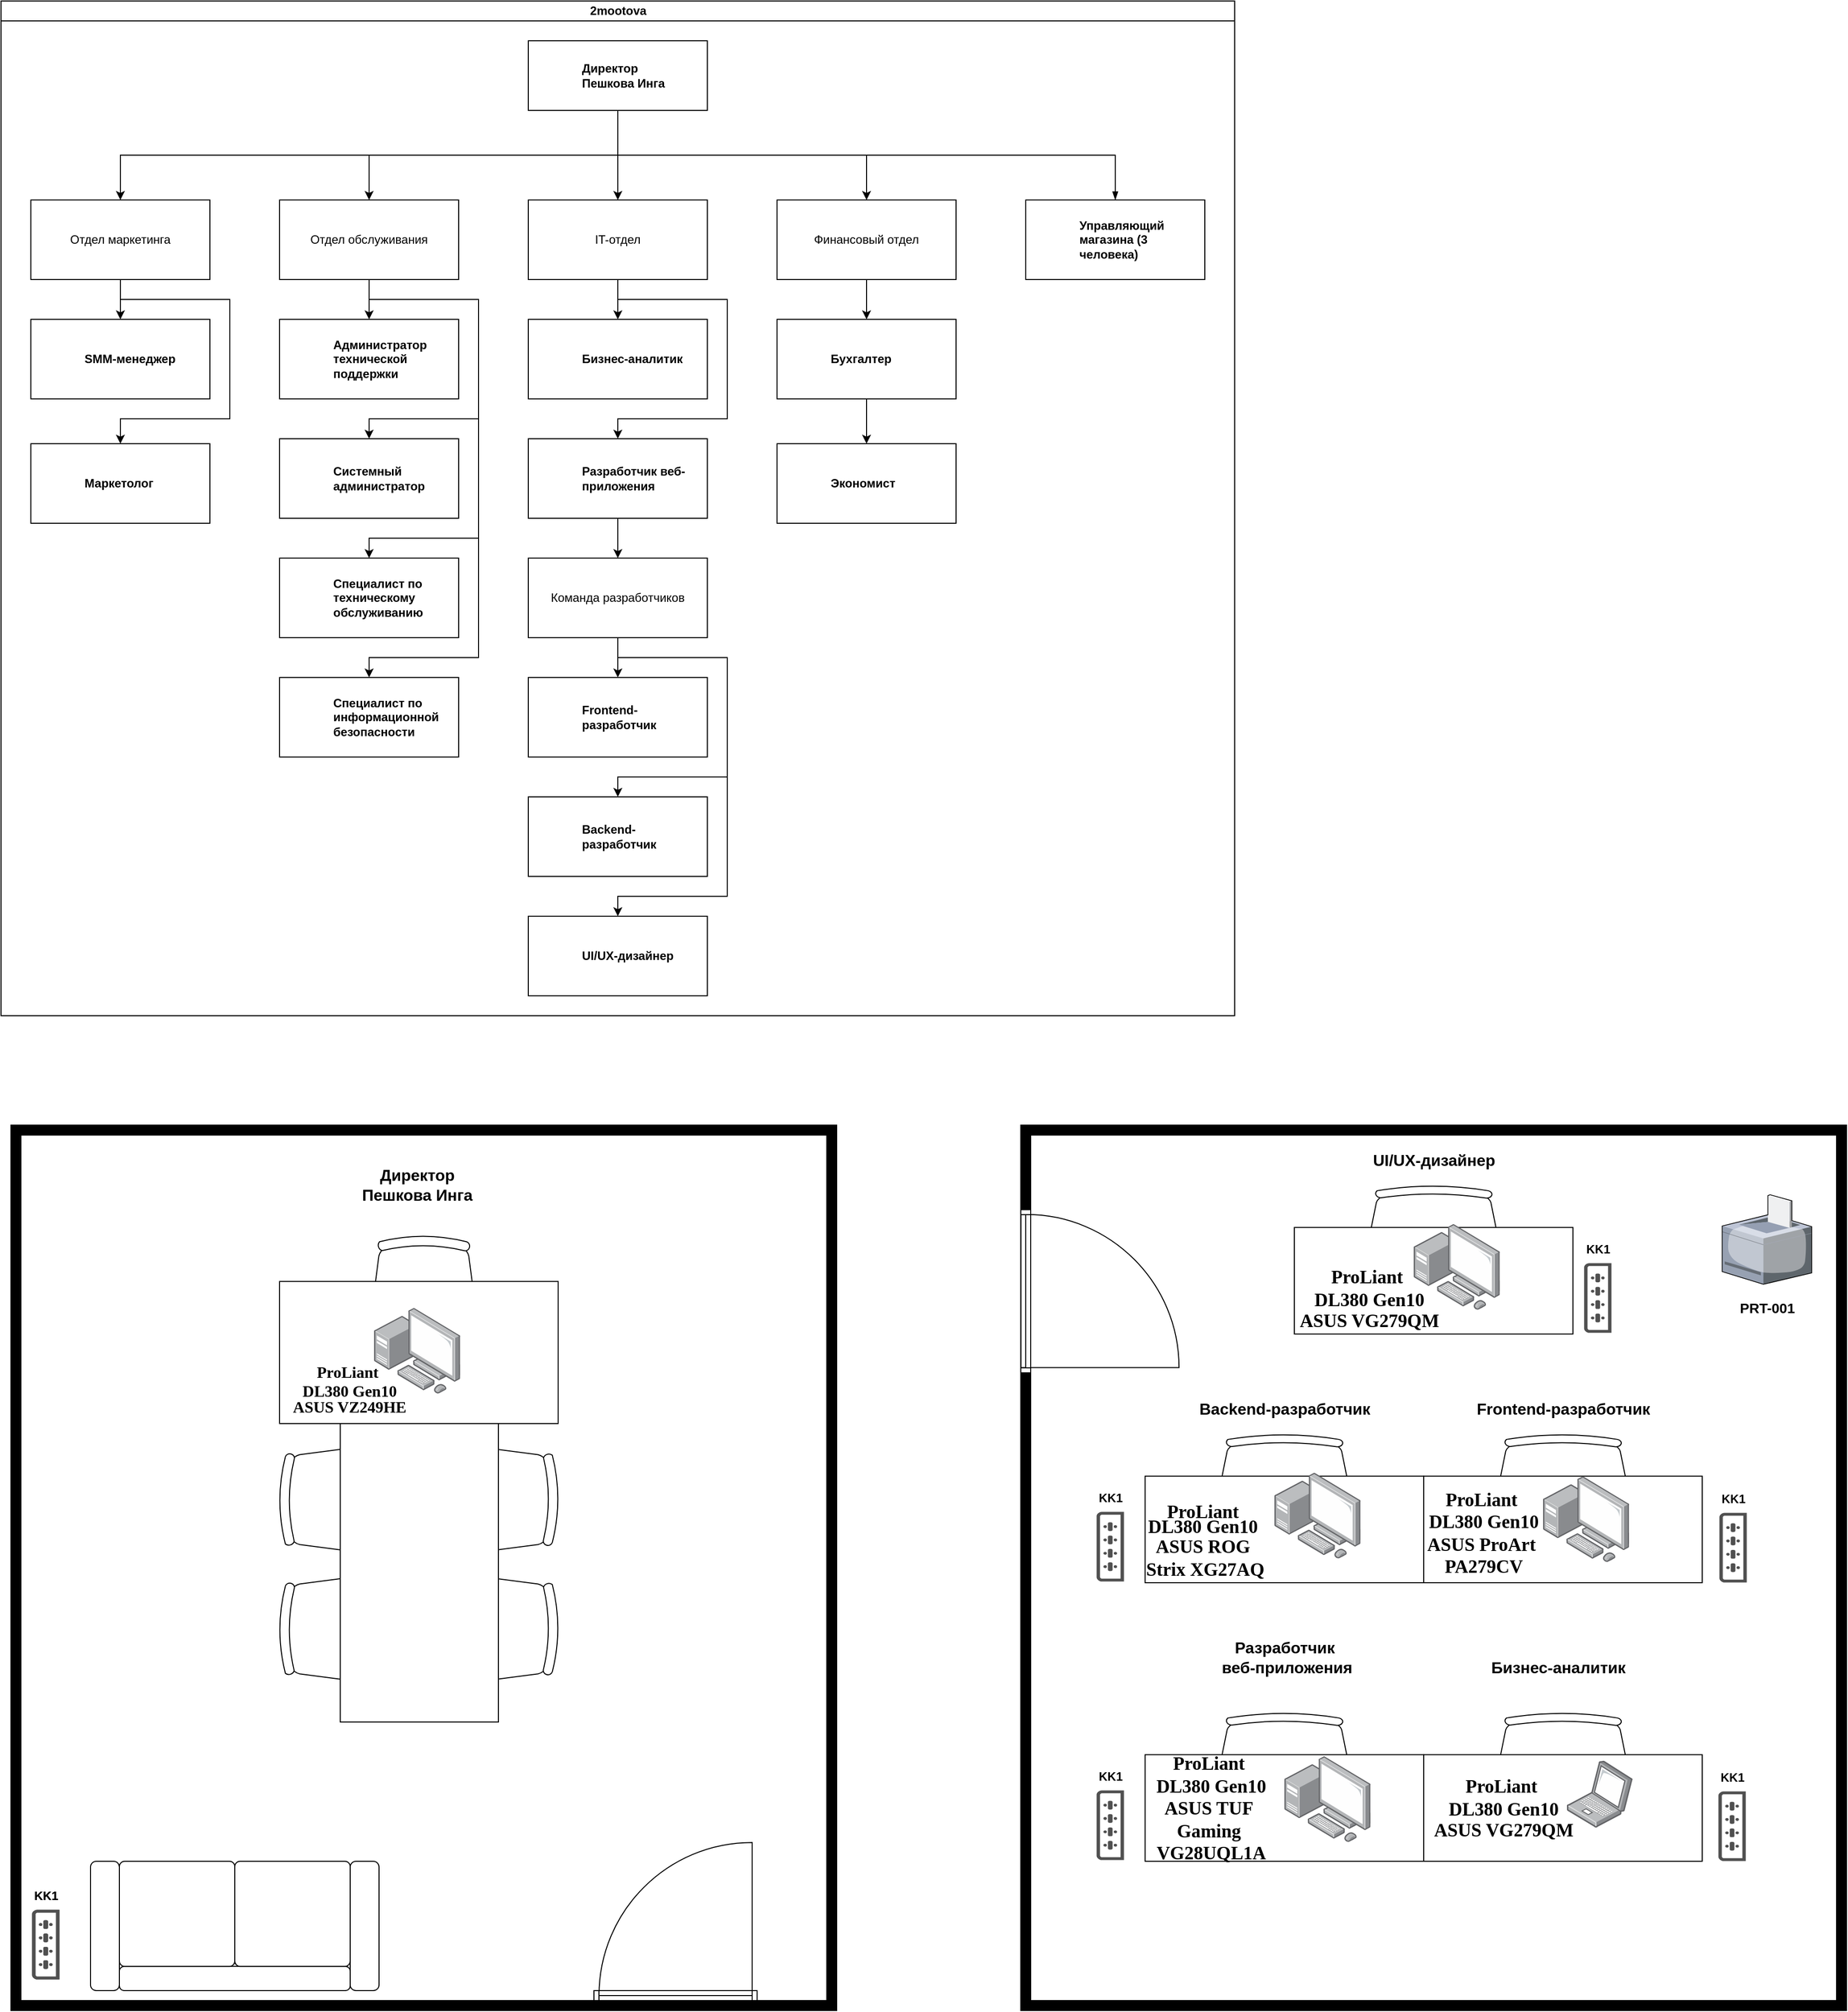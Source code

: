 <mxfile version="24.9.2">
  <diagram id="prtHgNgQTEPvFCAcTncT" name="Page-1">
    <mxGraphModel dx="1848" dy="1055" grid="1" gridSize="10" guides="1" tooltips="1" connect="1" arrows="1" fold="1" page="1" pageScale="1" pageWidth="827" pageHeight="1169" math="0" shadow="0">
      <root>
        <mxCell id="0" />
        <mxCell id="1" parent="0" />
        <mxCell id="Ytf_PtSluOZzpKwa03TW-26" value="" style="verticalLabelPosition=bottom;html=1;verticalAlign=top;align=center;shape=mxgraph.floorplan.office_chair;shadow=0;rotation=-90;" vertex="1" parent="1">
          <mxGeometry x="280" y="1710" width="110" height="112.86" as="geometry" />
        </mxCell>
        <mxCell id="Ytf_PtSluOZzpKwa03TW-25" value="" style="verticalLabelPosition=bottom;html=1;verticalAlign=top;align=center;shape=mxgraph.floorplan.office_chair;shadow=0;rotation=-90;" vertex="1" parent="1">
          <mxGeometry x="280" y="1580" width="110" height="112.86" as="geometry" />
        </mxCell>
        <mxCell id="Ytf_PtSluOZzpKwa03TW-24" value="" style="verticalLabelPosition=bottom;html=1;verticalAlign=top;align=center;shape=mxgraph.floorplan.office_chair;shadow=0;rotation=90;" vertex="1" parent="1">
          <mxGeometry x="450" y="1710" width="110" height="112.86" as="geometry" />
        </mxCell>
        <mxCell id="Ytf_PtSluOZzpKwa03TW-20" value="" style="verticalLabelPosition=bottom;html=1;verticalAlign=top;align=center;shape=mxgraph.floorplan.office_chair;shadow=0;rotation=90;" vertex="1" parent="1">
          <mxGeometry x="450" y="1580" width="110" height="112.86" as="geometry" />
        </mxCell>
        <mxCell id="dNxyNK7c78bLwvsdeMH5-11" value="2mootova" style="swimlane;html=1;startSize=20;horizontal=1;containerType=tree;glass=0;" parent="1" vertex="1">
          <mxGeometry y="130" width="1240" height="1020" as="geometry" />
        </mxCell>
        <mxCell id="g59UjJaVbPOGUFSYGAVY-9" style="edgeStyle=orthogonalEdgeStyle;rounded=0;orthogonalLoop=1;jettySize=auto;html=1;exitX=0.5;exitY=1;exitDx=0;exitDy=0;entryX=0.5;entryY=0;entryDx=0;entryDy=0;" parent="dNxyNK7c78bLwvsdeMH5-11" source="dNxyNK7c78bLwvsdeMH5-12" target="g59UjJaVbPOGUFSYGAVY-8" edge="1">
          <mxGeometry relative="1" as="geometry" />
        </mxCell>
        <mxCell id="g59UjJaVbPOGUFSYGAVY-13" style="edgeStyle=orthogonalEdgeStyle;rounded=0;orthogonalLoop=1;jettySize=auto;html=1;exitX=0.5;exitY=1;exitDx=0;exitDy=0;entryX=0.5;entryY=0;entryDx=0;entryDy=0;" parent="dNxyNK7c78bLwvsdeMH5-11" source="dNxyNK7c78bLwvsdeMH5-12" target="g59UjJaVbPOGUFSYGAVY-12" edge="1">
          <mxGeometry relative="1" as="geometry" />
        </mxCell>
        <mxCell id="g59UjJaVbPOGUFSYGAVY-22" style="edgeStyle=orthogonalEdgeStyle;rounded=0;orthogonalLoop=1;jettySize=auto;html=1;exitX=0.5;exitY=1;exitDx=0;exitDy=0;entryX=0.5;entryY=0;entryDx=0;entryDy=0;" parent="dNxyNK7c78bLwvsdeMH5-11" source="dNxyNK7c78bLwvsdeMH5-12" target="g59UjJaVbPOGUFSYGAVY-21" edge="1">
          <mxGeometry relative="1" as="geometry" />
        </mxCell>
        <mxCell id="g59UjJaVbPOGUFSYGAVY-35" style="edgeStyle=orthogonalEdgeStyle;rounded=0;orthogonalLoop=1;jettySize=auto;html=1;exitX=0.5;exitY=1;exitDx=0;exitDy=0;" parent="dNxyNK7c78bLwvsdeMH5-11" source="dNxyNK7c78bLwvsdeMH5-12" target="g59UjJaVbPOGUFSYGAVY-34" edge="1">
          <mxGeometry relative="1" as="geometry" />
        </mxCell>
        <UserObject label="Директор&lt;div&gt;Пешкова Инга&lt;/div&gt;" name="Tessa Miller" position="CFO" location="Office 1" email="me@example.com" placeholders="1" link="https://www.draw.io" id="dNxyNK7c78bLwvsdeMH5-12">
          <mxCell style="label;image=https://cdn3.iconfinder.com/data/icons/user-avatars-1/512/users-3-128.png;whiteSpace=wrap;html=1;rounded=0;glass=0;treeMoving=1;treeFolding=1;" parent="dNxyNK7c78bLwvsdeMH5-11" vertex="1">
            <mxGeometry x="530" y="40" width="180" height="70" as="geometry" />
          </mxCell>
        </UserObject>
        <mxCell id="dNxyNK7c78bLwvsdeMH5-15" value="" style="endArrow=blockThin;endFill=1;fontSize=11;edgeStyle=elbowEdgeStyle;elbow=vertical;rounded=0;" parent="dNxyNK7c78bLwvsdeMH5-11" source="dNxyNK7c78bLwvsdeMH5-12" target="dNxyNK7c78bLwvsdeMH5-16" edge="1">
          <mxGeometry relative="1" as="geometry" />
        </mxCell>
        <UserObject label="Управляющий магазина (3 человека)" name="Evan Valet" position="HR Director" location="Office 4" email="me@example.com" placeholders="1" link="https://www.draw.io" id="dNxyNK7c78bLwvsdeMH5-16">
          <mxCell style="label;image=https://cdn3.iconfinder.com/data/icons/user-avatars-1/512/users-9-2-128.png;whiteSpace=wrap;html=1;rounded=0;glass=0;treeFolding=1;treeMoving=1;" parent="dNxyNK7c78bLwvsdeMH5-11" vertex="1">
            <mxGeometry x="1030" y="200" width="180" height="80" as="geometry" />
          </mxCell>
        </UserObject>
        <UserObject label="Системный администратор" name="Evan Valet" position="HR Director" location="Office 4" email="me@example.com" placeholders="1" link="https://www.draw.io" id="g59UjJaVbPOGUFSYGAVY-5">
          <mxCell style="label;image=https://cdn3.iconfinder.com/data/icons/user-avatars-1/512/users-9-2-128.png;whiteSpace=wrap;html=1;rounded=0;glass=0;treeFolding=1;treeMoving=1;" parent="dNxyNK7c78bLwvsdeMH5-11" vertex="1">
            <mxGeometry x="280" y="440" width="180" height="80" as="geometry" />
          </mxCell>
        </UserObject>
        <UserObject label="SMM-менеджер" name="Evan Valet" position="HR Director" location="Office 4" email="me@example.com" placeholders="1" link="https://www.draw.io" id="g59UjJaVbPOGUFSYGAVY-4">
          <mxCell style="label;image=https://cdn3.iconfinder.com/data/icons/user-avatars-1/512/users-9-2-128.png;whiteSpace=wrap;html=1;rounded=0;glass=0;treeFolding=1;treeMoving=1;" parent="dNxyNK7c78bLwvsdeMH5-11" vertex="1">
            <mxGeometry x="30" y="320" width="180" height="80" as="geometry" />
          </mxCell>
        </UserObject>
        <UserObject label="Маркетолог" name="Edward Morrison" position="Brand Manager" location="Office 2" email="me@example.com" placeholders="1" link="https://www.draw.io" id="g59UjJaVbPOGUFSYGAVY-7">
          <mxCell style="label;image=https://cdn3.iconfinder.com/data/icons/user-avatars-1/512/users-10-3-128.png;whiteSpace=wrap;html=1;rounded=0;glass=0;treeFolding=1;treeMoving=1;" parent="dNxyNK7c78bLwvsdeMH5-11" vertex="1">
            <mxGeometry x="30" y="445" width="180" height="80" as="geometry" />
          </mxCell>
        </UserObject>
        <mxCell id="g59UjJaVbPOGUFSYGAVY-10" style="edgeStyle=orthogonalEdgeStyle;rounded=0;orthogonalLoop=1;jettySize=auto;html=1;exitX=0.5;exitY=1;exitDx=0;exitDy=0;entryX=0.5;entryY=0;entryDx=0;entryDy=0;" parent="dNxyNK7c78bLwvsdeMH5-11" source="g59UjJaVbPOGUFSYGAVY-8" target="g59UjJaVbPOGUFSYGAVY-4" edge="1">
          <mxGeometry relative="1" as="geometry" />
        </mxCell>
        <mxCell id="g59UjJaVbPOGUFSYGAVY-11" style="edgeStyle=orthogonalEdgeStyle;rounded=0;orthogonalLoop=1;jettySize=auto;html=1;exitX=0.5;exitY=1;exitDx=0;exitDy=0;entryX=0.5;entryY=0;entryDx=0;entryDy=0;" parent="dNxyNK7c78bLwvsdeMH5-11" source="g59UjJaVbPOGUFSYGAVY-8" target="g59UjJaVbPOGUFSYGAVY-7" edge="1">
          <mxGeometry relative="1" as="geometry">
            <Array as="points">
              <mxPoint x="120" y="300" />
              <mxPoint x="230" y="300" />
              <mxPoint x="230" y="420" />
              <mxPoint x="120" y="420" />
            </Array>
          </mxGeometry>
        </mxCell>
        <mxCell id="g59UjJaVbPOGUFSYGAVY-8" value="Отдел маркетинга" style="rounded=0;whiteSpace=wrap;html=1;" parent="dNxyNK7c78bLwvsdeMH5-11" vertex="1">
          <mxGeometry x="30" y="200" width="180" height="80" as="geometry" />
        </mxCell>
        <mxCell id="g59UjJaVbPOGUFSYGAVY-15" style="edgeStyle=orthogonalEdgeStyle;rounded=0;orthogonalLoop=1;jettySize=auto;html=1;exitX=0.5;exitY=1;exitDx=0;exitDy=0;entryX=0.5;entryY=0;entryDx=0;entryDy=0;" parent="dNxyNK7c78bLwvsdeMH5-11" source="g59UjJaVbPOGUFSYGAVY-12" target="g59UjJaVbPOGUFSYGAVY-14" edge="1">
          <mxGeometry relative="1" as="geometry" />
        </mxCell>
        <mxCell id="g59UjJaVbPOGUFSYGAVY-16" style="edgeStyle=orthogonalEdgeStyle;rounded=0;orthogonalLoop=1;jettySize=auto;html=1;exitX=0.5;exitY=1;exitDx=0;exitDy=0;entryX=0.5;entryY=0;entryDx=0;entryDy=0;" parent="dNxyNK7c78bLwvsdeMH5-11" source="g59UjJaVbPOGUFSYGAVY-12" target="g59UjJaVbPOGUFSYGAVY-5" edge="1">
          <mxGeometry relative="1" as="geometry">
            <Array as="points">
              <mxPoint x="370" y="300" />
              <mxPoint x="480" y="300" />
              <mxPoint x="480" y="420" />
              <mxPoint x="370" y="420" />
            </Array>
          </mxGeometry>
        </mxCell>
        <mxCell id="g59UjJaVbPOGUFSYGAVY-18" style="edgeStyle=orthogonalEdgeStyle;rounded=0;orthogonalLoop=1;jettySize=auto;html=1;exitX=0.5;exitY=1;exitDx=0;exitDy=0;entryX=0.5;entryY=0;entryDx=0;entryDy=0;" parent="dNxyNK7c78bLwvsdeMH5-11" source="g59UjJaVbPOGUFSYGAVY-12" target="g59UjJaVbPOGUFSYGAVY-17" edge="1">
          <mxGeometry relative="1" as="geometry">
            <Array as="points">
              <mxPoint x="370" y="300" />
              <mxPoint x="480" y="300" />
              <mxPoint x="480" y="540" />
              <mxPoint x="370" y="540" />
            </Array>
          </mxGeometry>
        </mxCell>
        <mxCell id="g59UjJaVbPOGUFSYGAVY-20" style="edgeStyle=orthogonalEdgeStyle;rounded=0;orthogonalLoop=1;jettySize=auto;html=1;exitX=0.5;exitY=1;exitDx=0;exitDy=0;" parent="dNxyNK7c78bLwvsdeMH5-11" source="g59UjJaVbPOGUFSYGAVY-12" target="g59UjJaVbPOGUFSYGAVY-19" edge="1">
          <mxGeometry relative="1" as="geometry">
            <Array as="points">
              <mxPoint x="370" y="300" />
              <mxPoint x="480" y="300" />
              <mxPoint x="480" y="660" />
              <mxPoint x="370" y="660" />
            </Array>
          </mxGeometry>
        </mxCell>
        <mxCell id="g59UjJaVbPOGUFSYGAVY-12" value="Отдел обслуживания" style="rounded=0;whiteSpace=wrap;html=1;" parent="dNxyNK7c78bLwvsdeMH5-11" vertex="1">
          <mxGeometry x="280" y="200" width="180" height="80" as="geometry" />
        </mxCell>
        <UserObject label="Администратор технической поддержки" name="Alison Donovan" position="System Admin" location="Office 3" email="me@example.com" placeholders="1" link="https://www.draw.io" id="g59UjJaVbPOGUFSYGAVY-14">
          <mxCell style="label;image=https://cdn3.iconfinder.com/data/icons/user-avatars-1/512/users-2-128.png;whiteSpace=wrap;html=1;rounded=0;glass=0;" parent="dNxyNK7c78bLwvsdeMH5-11" vertex="1">
            <mxGeometry x="280" y="320" width="180" height="80" as="geometry" />
          </mxCell>
        </UserObject>
        <UserObject label="Специалист по техническому обслуживанию" name="Alison Donovan" position="System Admin" location="Office 3" email="me@example.com" placeholders="1" link="https://www.draw.io" id="g59UjJaVbPOGUFSYGAVY-17">
          <mxCell style="label;image=https://cdn3.iconfinder.com/data/icons/user-avatars-1/512/users-2-128.png;whiteSpace=wrap;html=1;rounded=0;glass=0;" parent="dNxyNK7c78bLwvsdeMH5-11" vertex="1">
            <mxGeometry x="280" y="560" width="180" height="80" as="geometry" />
          </mxCell>
        </UserObject>
        <UserObject label="Специалист по информационной безопасности" name="Alison Donovan" position="System Admin" location="Office 3" email="me@example.com" placeholders="1" link="https://www.draw.io" id="g59UjJaVbPOGUFSYGAVY-19">
          <mxCell style="label;image=https://cdn3.iconfinder.com/data/icons/user-avatars-1/512/users-2-128.png;whiteSpace=wrap;html=1;rounded=0;glass=0;" parent="dNxyNK7c78bLwvsdeMH5-11" vertex="1">
            <mxGeometry x="280" y="680" width="180" height="80" as="geometry" />
          </mxCell>
        </UserObject>
        <mxCell id="g59UjJaVbPOGUFSYGAVY-25" style="edgeStyle=orthogonalEdgeStyle;rounded=0;orthogonalLoop=1;jettySize=auto;html=1;exitX=0.5;exitY=1;exitDx=0;exitDy=0;" parent="dNxyNK7c78bLwvsdeMH5-11" source="g59UjJaVbPOGUFSYGAVY-21" target="g59UjJaVbPOGUFSYGAVY-23" edge="1">
          <mxGeometry relative="1" as="geometry" />
        </mxCell>
        <mxCell id="g59UjJaVbPOGUFSYGAVY-26" style="edgeStyle=orthogonalEdgeStyle;rounded=0;orthogonalLoop=1;jettySize=auto;html=1;exitX=0.5;exitY=1;exitDx=0;exitDy=0;" parent="dNxyNK7c78bLwvsdeMH5-11" source="g59UjJaVbPOGUFSYGAVY-21" target="g59UjJaVbPOGUFSYGAVY-24" edge="1">
          <mxGeometry relative="1" as="geometry">
            <Array as="points">
              <mxPoint x="620" y="300" />
              <mxPoint x="730" y="300" />
              <mxPoint x="730" y="420" />
              <mxPoint x="620" y="420" />
            </Array>
          </mxGeometry>
        </mxCell>
        <mxCell id="g59UjJaVbPOGUFSYGAVY-21" value="IT-отдел" style="rounded=0;whiteSpace=wrap;html=1;" parent="dNxyNK7c78bLwvsdeMH5-11" vertex="1">
          <mxGeometry x="530" y="200" width="180" height="80" as="geometry" />
        </mxCell>
        <UserObject label="Бизнес-аналитик" name="Alison Donovan" position="System Admin" location="Office 3" email="me@example.com" placeholders="1" link="https://www.draw.io" id="g59UjJaVbPOGUFSYGAVY-23">
          <mxCell style="label;image=https://cdn3.iconfinder.com/data/icons/user-avatars-1/512/users-2-128.png;whiteSpace=wrap;html=1;rounded=0;glass=0;" parent="dNxyNK7c78bLwvsdeMH5-11" vertex="1">
            <mxGeometry x="530" y="320" width="180" height="80" as="geometry" />
          </mxCell>
        </UserObject>
        <mxCell id="g59UjJaVbPOGUFSYGAVY-28" style="edgeStyle=orthogonalEdgeStyle;rounded=0;orthogonalLoop=1;jettySize=auto;html=1;exitX=0.5;exitY=1;exitDx=0;exitDy=0;entryX=0.5;entryY=0;entryDx=0;entryDy=0;" parent="dNxyNK7c78bLwvsdeMH5-11" source="g59UjJaVbPOGUFSYGAVY-24" target="g59UjJaVbPOGUFSYGAVY-27" edge="1">
          <mxGeometry relative="1" as="geometry" />
        </mxCell>
        <UserObject label="Разработчик веб-приложения" name="Evan Valet" position="HR Director" location="Office 4" email="me@example.com" placeholders="1" link="https://www.draw.io" id="g59UjJaVbPOGUFSYGAVY-24">
          <mxCell style="label;image=https://cdn3.iconfinder.com/data/icons/user-avatars-1/512/users-9-2-128.png;whiteSpace=wrap;html=1;rounded=0;glass=0;treeFolding=1;treeMoving=1;" parent="dNxyNK7c78bLwvsdeMH5-11" vertex="1">
            <mxGeometry x="530" y="440" width="180" height="80" as="geometry" />
          </mxCell>
        </UserObject>
        <mxCell id="g59UjJaVbPOGUFSYGAVY-31" style="edgeStyle=orthogonalEdgeStyle;rounded=0;orthogonalLoop=1;jettySize=auto;html=1;exitX=0.5;exitY=1;exitDx=0;exitDy=0;" parent="dNxyNK7c78bLwvsdeMH5-11" source="g59UjJaVbPOGUFSYGAVY-27" target="g59UjJaVbPOGUFSYGAVY-30" edge="1">
          <mxGeometry relative="1" as="geometry" />
        </mxCell>
        <mxCell id="g59UjJaVbPOGUFSYGAVY-27" value="Команда разработчиков" style="rounded=0;whiteSpace=wrap;html=1;" parent="dNxyNK7c78bLwvsdeMH5-11" vertex="1">
          <mxGeometry x="530" y="560" width="180" height="80" as="geometry" />
        </mxCell>
        <UserObject label="Frontend-разработчик" name="Evan Valet" position="HR Director" location="Office 4" email="me@example.com" placeholders="1" link="https://www.draw.io" id="g59UjJaVbPOGUFSYGAVY-30">
          <mxCell style="label;image=https://cdn3.iconfinder.com/data/icons/user-avatars-1/512/users-9-2-128.png;whiteSpace=wrap;html=1;rounded=0;glass=0;treeFolding=1;treeMoving=1;" parent="dNxyNK7c78bLwvsdeMH5-11" vertex="1">
            <mxGeometry x="530" y="680" width="180" height="80" as="geometry" />
          </mxCell>
        </UserObject>
        <mxCell id="g59UjJaVbPOGUFSYGAVY-38" style="edgeStyle=orthogonalEdgeStyle;rounded=0;orthogonalLoop=1;jettySize=auto;html=1;exitX=0.5;exitY=1;exitDx=0;exitDy=0;entryX=0.5;entryY=0;entryDx=0;entryDy=0;" parent="dNxyNK7c78bLwvsdeMH5-11" source="g59UjJaVbPOGUFSYGAVY-34" target="g59UjJaVbPOGUFSYGAVY-37" edge="1">
          <mxGeometry relative="1" as="geometry" />
        </mxCell>
        <mxCell id="g59UjJaVbPOGUFSYGAVY-34" value="Финансовый отдел" style="rounded=0;whiteSpace=wrap;html=1;" parent="dNxyNK7c78bLwvsdeMH5-11" vertex="1">
          <mxGeometry x="780" y="200" width="180" height="80" as="geometry" />
        </mxCell>
        <mxCell id="g59UjJaVbPOGUFSYGAVY-39" style="edgeStyle=orthogonalEdgeStyle;rounded=0;orthogonalLoop=1;jettySize=auto;html=1;exitX=0.5;exitY=1;exitDx=0;exitDy=0;entryX=0.5;entryY=0;entryDx=0;entryDy=0;" parent="dNxyNK7c78bLwvsdeMH5-11" source="g59UjJaVbPOGUFSYGAVY-37" target="g59UjJaVbPOGUFSYGAVY-36" edge="1">
          <mxGeometry relative="1" as="geometry" />
        </mxCell>
        <UserObject label="Бухгалтер" name="Alison Donovan" position="System Admin" location="Office 3" email="me@example.com" placeholders="1" link="https://www.draw.io" id="g59UjJaVbPOGUFSYGAVY-37">
          <mxCell style="label;image=https://cdn3.iconfinder.com/data/icons/user-avatars-1/512/users-2-128.png;whiteSpace=wrap;html=1;rounded=0;glass=0;" parent="dNxyNK7c78bLwvsdeMH5-11" vertex="1">
            <mxGeometry x="780" y="320" width="180" height="80" as="geometry" />
          </mxCell>
        </UserObject>
        <UserObject label="Экономист" name="Alison Donovan" position="System Admin" location="Office 3" email="me@example.com" placeholders="1" link="https://www.draw.io" id="g59UjJaVbPOGUFSYGAVY-36">
          <mxCell style="label;image=https://cdn3.iconfinder.com/data/icons/user-avatars-1/512/users-2-128.png;whiteSpace=wrap;html=1;rounded=0;glass=0;" parent="dNxyNK7c78bLwvsdeMH5-11" vertex="1">
            <mxGeometry x="780" y="445" width="180" height="80" as="geometry" />
          </mxCell>
        </UserObject>
        <UserObject label="Backend-разработчик" name="Evan Valet" position="HR Director" location="Office 4" email="me@example.com" placeholders="1" link="https://www.draw.io" id="g59UjJaVbPOGUFSYGAVY-29">
          <mxCell style="label;image=https://cdn3.iconfinder.com/data/icons/user-avatars-1/512/users-9-2-128.png;whiteSpace=wrap;html=1;rounded=0;glass=0;treeFolding=1;treeMoving=1;" parent="1" vertex="1">
            <mxGeometry x="530" y="930" width="180" height="80" as="geometry" />
          </mxCell>
        </UserObject>
        <UserObject label="UI/UX-дизайнер" name="Evan Valet" position="HR Director" location="Office 4" email="me@example.com" placeholders="1" link="https://www.draw.io" id="g59UjJaVbPOGUFSYGAVY-6">
          <mxCell style="label;image=https://cdn3.iconfinder.com/data/icons/user-avatars-1/512/users-9-2-128.png;whiteSpace=wrap;html=1;rounded=0;glass=0;treeFolding=1;treeMoving=1;" parent="1" vertex="1">
            <mxGeometry x="530" y="1050" width="180" height="80" as="geometry" />
          </mxCell>
        </UserObject>
        <mxCell id="g59UjJaVbPOGUFSYGAVY-32" style="edgeStyle=orthogonalEdgeStyle;rounded=0;orthogonalLoop=1;jettySize=auto;html=1;exitX=0.5;exitY=1;exitDx=0;exitDy=0;entryX=0.5;entryY=0;entryDx=0;entryDy=0;" parent="1" source="g59UjJaVbPOGUFSYGAVY-27" target="g59UjJaVbPOGUFSYGAVY-29" edge="1">
          <mxGeometry relative="1" as="geometry">
            <Array as="points">
              <mxPoint x="620" y="790" />
              <mxPoint x="730" y="790" />
              <mxPoint x="730" y="910" />
              <mxPoint x="620" y="910" />
            </Array>
          </mxGeometry>
        </mxCell>
        <mxCell id="g59UjJaVbPOGUFSYGAVY-33" style="edgeStyle=orthogonalEdgeStyle;rounded=0;orthogonalLoop=1;jettySize=auto;html=1;exitX=0.5;exitY=1;exitDx=0;exitDy=0;entryX=0.5;entryY=0;entryDx=0;entryDy=0;" parent="1" source="g59UjJaVbPOGUFSYGAVY-27" target="g59UjJaVbPOGUFSYGAVY-6" edge="1">
          <mxGeometry relative="1" as="geometry">
            <Array as="points">
              <mxPoint x="620" y="790" />
              <mxPoint x="730" y="790" />
              <mxPoint x="730" y="1030" />
              <mxPoint x="620" y="1030" />
            </Array>
          </mxGeometry>
        </mxCell>
        <mxCell id="Ytf_PtSluOZzpKwa03TW-1" value="" style="verticalLabelPosition=bottom;html=1;verticalAlign=top;align=center;shape=mxgraph.floorplan.room;fillColor=strokeColor;" vertex="1" parent="1">
          <mxGeometry x="1025" y="1260" width="830" height="890" as="geometry" />
        </mxCell>
        <mxCell id="Ytf_PtSluOZzpKwa03TW-5" value="" style="verticalLabelPosition=bottom;html=1;verticalAlign=top;align=center;shape=mxgraph.floorplan.office_chair;shadow=0;" vertex="1" parent="1">
          <mxGeometry x="370" y="1370" width="110" height="112.86" as="geometry" />
        </mxCell>
        <mxCell id="Ytf_PtSluOZzpKwa03TW-6" value="" style="shape=rect;shadow=0;html=1;" vertex="1" parent="1">
          <mxGeometry x="280" y="1417.143" width="280" height="142.857" as="geometry" />
        </mxCell>
        <mxCell id="Ytf_PtSluOZzpKwa03TW-9" value="" style="image;points=[];aspect=fixed;html=1;align=center;shadow=0;dashed=0;image=img/lib/allied_telesis/computer_and_terminals/Personal_Computer_with_Server.svg;" vertex="1" parent="1">
          <mxGeometry x="375" y="1443.57" width="86.43" height="86.43" as="geometry" />
        </mxCell>
        <mxCell id="Ytf_PtSluOZzpKwa03TW-10" value="&lt;div&gt;&lt;font size=&quot;3&quot; face=&quot;Times New Roman, serif&quot;&gt;&lt;b&gt;ProLiant&amp;nbsp;&lt;/b&gt;&lt;/font&gt;&lt;/div&gt;&lt;div&gt;&lt;font size=&quot;3&quot; face=&quot;Times New Roman, serif&quot;&gt;&lt;b&gt;DL380 Gen10&lt;/b&gt;&lt;/font&gt;&lt;br&gt;&lt;/div&gt;&lt;div&gt;&lt;span style=&quot;line-height: 107%; font-family: &amp;quot;Times New Roman&amp;quot;, serif;&quot; lang=&quot;EN-US&quot;&gt;&lt;font size=&quot;3&quot;&gt;&lt;b&gt;ASUS VZ249HE&lt;/b&gt;&lt;/font&gt;&lt;/span&gt;&lt;/div&gt;" style="text;html=1;align=center;verticalAlign=middle;resizable=0;points=[];autosize=1;strokeColor=none;fillColor=none;" vertex="1" parent="1">
          <mxGeometry x="280" y="1490" width="140" height="70" as="geometry" />
        </mxCell>
        <mxCell id="Ytf_PtSluOZzpKwa03TW-19" value="" style="shape=rect;shadow=0;html=1;" vertex="1" parent="1">
          <mxGeometry x="341" y="1560" width="159" height="300" as="geometry" />
        </mxCell>
        <mxCell id="Ytf_PtSluOZzpKwa03TW-27" value="" style="sketch=0;pointerEvents=1;shadow=0;dashed=0;html=1;strokeColor=none;fillColor=#505050;labelPosition=center;verticalLabelPosition=bottom;verticalAlign=top;outlineConnect=0;align=center;shape=mxgraph.office.devices.switch;rotation=-90;" vertex="1" parent="1">
          <mxGeometry x="10" y="2070" width="70" height="27.5" as="geometry" />
        </mxCell>
        <mxCell id="Ytf_PtSluOZzpKwa03TW-35" value="" style="verticalLabelPosition=bottom;html=1;verticalAlign=top;align=center;shape=mxgraph.floorplan.couch;rotation=-180;" vertex="1" parent="1">
          <mxGeometry x="90" y="2000" width="290" height="130" as="geometry" />
        </mxCell>
        <mxCell id="Ytf_PtSluOZzpKwa03TW-36" value="&lt;font face=&quot;Helvetica&quot; style=&quot;font-size: 12px;&quot;&gt;&lt;b style=&quot;&quot;&gt;KK1&lt;/b&gt;&lt;/font&gt;" style="text;html=1;align=center;verticalAlign=middle;resizable=0;points=[];autosize=1;strokeColor=none;fillColor=none;" vertex="1" parent="1">
          <mxGeometry x="20" y="2020" width="50" height="30" as="geometry" />
        </mxCell>
        <mxCell id="Ytf_PtSluOZzpKwa03TW-37" value="&lt;div&gt;&lt;b&gt;&lt;font face=&quot;Helvetica&quot; size=&quot;3&quot;&gt;Директор&lt;/font&gt;&lt;/b&gt;&lt;/div&gt;&lt;div&gt;&lt;b&gt;&lt;font face=&quot;Helvetica&quot; size=&quot;3&quot;&gt;Пешкова Инга&lt;/font&gt;&lt;/b&gt;&lt;/div&gt;" style="text;html=1;align=center;verticalAlign=middle;resizable=0;points=[];autosize=1;strokeColor=none;fillColor=none;" vertex="1" parent="1">
          <mxGeometry x="353.22" y="1295" width="130" height="50" as="geometry" />
        </mxCell>
        <mxCell id="Ytf_PtSluOZzpKwa03TW-38" value="" style="verticalLabelPosition=bottom;html=1;verticalAlign=top;align=center;shape=mxgraph.floorplan.room;fillColor=strokeColor;" vertex="1" parent="1">
          <mxGeometry x="10" y="1260" width="830" height="890" as="geometry" />
        </mxCell>
        <mxCell id="Ytf_PtSluOZzpKwa03TW-42" value="" style="group" vertex="1" connectable="0" parent="1">
          <mxGeometry x="1300" y="1320" width="280" height="165" as="geometry" />
        </mxCell>
        <mxCell id="Ytf_PtSluOZzpKwa03TW-39" value="" style="verticalLabelPosition=bottom;html=1;verticalAlign=top;align=center;shape=mxgraph.floorplan.office_chair;shadow=0;" vertex="1" parent="Ytf_PtSluOZzpKwa03TW-42">
          <mxGeometry x="70" width="140" height="92.143" as="geometry" />
        </mxCell>
        <mxCell id="Ytf_PtSluOZzpKwa03TW-40" value="" style="shape=rect;shadow=0;html=1;" vertex="1" parent="Ytf_PtSluOZzpKwa03TW-42">
          <mxGeometry y="42.857" width="280" height="107.143" as="geometry" />
        </mxCell>
        <mxCell id="Ytf_PtSluOZzpKwa03TW-55" value="" style="image;points=[];aspect=fixed;html=1;align=center;shadow=0;dashed=0;image=img/lib/allied_telesis/computer_and_terminals/Personal_Computer_with_Server.svg;" vertex="1" parent="Ytf_PtSluOZzpKwa03TW-42">
          <mxGeometry x="120" y="39.29" width="86.43" height="86.43" as="geometry" />
        </mxCell>
        <mxCell id="Ytf_PtSluOZzpKwa03TW-78" value="&lt;font face=&quot;Times New Roman, serif&quot;&gt;&lt;span style=&quot;font-size: 18.667px;&quot;&gt;&lt;b&gt;ProLiant&amp;nbsp;&lt;/b&gt;&lt;/span&gt;&lt;/font&gt;&lt;div&gt;&lt;font face=&quot;Times New Roman, serif&quot;&gt;&lt;span style=&quot;font-size: 18.667px;&quot;&gt;&lt;b&gt;DL380 Gen10&lt;/b&gt;&lt;/span&gt;&lt;/font&gt;&lt;br&gt;&lt;div&gt;&lt;span style=&quot;font-size: 14pt; line-height: 107%; font-family: &amp;quot;Times New Roman&amp;quot;, serif;&quot; lang=&quot;EN-US&quot;&gt;&lt;b&gt;ASUS VG279QM&lt;/b&gt;&lt;/span&gt;&lt;/div&gt;&lt;/div&gt;" style="text;html=1;align=center;verticalAlign=middle;resizable=0;points=[];autosize=1;strokeColor=none;fillColor=none;" vertex="1" parent="Ytf_PtSluOZzpKwa03TW-42">
          <mxGeometry x="-5" y="74" width="160" height="80" as="geometry" />
        </mxCell>
        <mxCell id="Ytf_PtSluOZzpKwa03TW-43" value="" style="group" vertex="1" connectable="0" parent="1">
          <mxGeometry x="1430" y="1850" width="280" height="165" as="geometry" />
        </mxCell>
        <mxCell id="Ytf_PtSluOZzpKwa03TW-44" value="" style="verticalLabelPosition=bottom;html=1;verticalAlign=top;align=center;shape=mxgraph.floorplan.office_chair;shadow=0;" vertex="1" parent="Ytf_PtSluOZzpKwa03TW-43">
          <mxGeometry x="70" width="140" height="92.143" as="geometry" />
        </mxCell>
        <mxCell id="Ytf_PtSluOZzpKwa03TW-45" value="" style="shape=rect;shadow=0;html=1;" vertex="1" parent="Ytf_PtSluOZzpKwa03TW-43">
          <mxGeometry y="42.857" width="280" height="107.143" as="geometry" />
        </mxCell>
        <mxCell id="Ytf_PtSluOZzpKwa03TW-59" value="" style="image;points=[];aspect=fixed;html=1;align=center;shadow=0;dashed=0;image=img/lib/allied_telesis/computer_and_terminals/Laptop.svg;" vertex="1" parent="Ytf_PtSluOZzpKwa03TW-43">
          <mxGeometry x="143.81" y="48.93" width="66.19" height="67.14" as="geometry" />
        </mxCell>
        <mxCell id="Ytf_PtSluOZzpKwa03TW-82" value="&lt;font face=&quot;Times New Roman, serif&quot;&gt;&lt;span style=&quot;font-size: 18.667px;&quot;&gt;&lt;b&gt;ProLiant&amp;nbsp;&lt;/b&gt;&lt;/span&gt;&lt;/font&gt;&lt;div&gt;&lt;font face=&quot;Times New Roman, serif&quot;&gt;&lt;span style=&quot;font-size: 18.667px;&quot;&gt;&lt;b&gt;DL380 Gen10&lt;/b&gt;&lt;/span&gt;&lt;/font&gt;&lt;br&gt;&lt;div&gt;&lt;span style=&quot;font-size: 14pt; line-height: 107%; font-family: &amp;quot;Times New Roman&amp;quot;, serif;&quot; lang=&quot;EN-US&quot;&gt;&lt;b&gt;ASUS VG279QM&lt;/b&gt;&lt;/span&gt;&lt;/div&gt;&lt;/div&gt;" style="text;html=1;align=center;verticalAlign=middle;resizable=0;points=[];autosize=1;strokeColor=none;fillColor=none;" vertex="1" parent="Ytf_PtSluOZzpKwa03TW-43">
          <mxGeometry y="56.43" width="160" height="80" as="geometry" />
        </mxCell>
        <mxCell id="Ytf_PtSluOZzpKwa03TW-46" value="" style="group" vertex="1" connectable="0" parent="1">
          <mxGeometry x="1150" y="1850" width="280" height="175" as="geometry" />
        </mxCell>
        <mxCell id="Ytf_PtSluOZzpKwa03TW-47" value="" style="verticalLabelPosition=bottom;html=1;verticalAlign=top;align=center;shape=mxgraph.floorplan.office_chair;shadow=0;" vertex="1" parent="Ytf_PtSluOZzpKwa03TW-46">
          <mxGeometry x="70" width="140" height="92.143" as="geometry" />
        </mxCell>
        <mxCell id="Ytf_PtSluOZzpKwa03TW-48" value="" style="shape=rect;shadow=0;html=1;" vertex="1" parent="Ytf_PtSluOZzpKwa03TW-46">
          <mxGeometry y="42.857" width="280" height="107.143" as="geometry" />
        </mxCell>
        <mxCell id="Ytf_PtSluOZzpKwa03TW-56" value="" style="image;points=[];aspect=fixed;html=1;align=center;shadow=0;dashed=0;image=img/lib/allied_telesis/computer_and_terminals/Personal_Computer_with_Server.svg;" vertex="1" parent="Ytf_PtSluOZzpKwa03TW-46">
          <mxGeometry x="140" y="44.29" width="86.43" height="86.43" as="geometry" />
        </mxCell>
        <mxCell id="Ytf_PtSluOZzpKwa03TW-79" value="&lt;font face=&quot;Times New Roman, serif&quot;&gt;&lt;span style=&quot;font-size: 18.667px;&quot;&gt;&lt;b&gt;ProLiant&amp;nbsp;&lt;/b&gt;&lt;/span&gt;&lt;/font&gt;&lt;div&gt;&lt;font face=&quot;Times New Roman, serif&quot;&gt;&lt;span style=&quot;font-size: 18.667px;&quot;&gt;&lt;b&gt;DL380 Gen10&lt;/b&gt;&lt;/span&gt;&lt;/font&gt;&lt;br&gt;&lt;div&gt;&lt;font face=&quot;Times New Roman, serif&quot;&gt;&lt;span style=&quot;font-size: 18.667px;&quot;&gt;&lt;b&gt;ASUS TUF&amp;nbsp;&lt;/b&gt;&lt;/span&gt;&lt;/font&gt;&lt;/div&gt;&lt;div&gt;&lt;font face=&quot;Times New Roman, serif&quot;&gt;&lt;span style=&quot;font-size: 18.667px;&quot;&gt;&lt;b&gt;Gaming&amp;nbsp;&lt;/b&gt;&lt;/span&gt;&lt;/font&gt;&lt;/div&gt;&lt;div&gt;&lt;font face=&quot;Times New Roman, serif&quot;&gt;&lt;span style=&quot;font-size: 18.667px;&quot;&gt;&lt;b&gt;VG28UQL1A&lt;/b&gt;&lt;/span&gt;&lt;/font&gt;&lt;br&gt;&lt;/div&gt;&lt;/div&gt;" style="text;html=1;align=center;verticalAlign=middle;resizable=0;points=[];autosize=1;strokeColor=none;fillColor=none;" vertex="1" parent="Ytf_PtSluOZzpKwa03TW-46">
          <mxGeometry x="1" y="32" width="130" height="130" as="geometry" />
        </mxCell>
        <mxCell id="Ytf_PtSluOZzpKwa03TW-49" value="" style="group" vertex="1" connectable="0" parent="1">
          <mxGeometry x="1430" y="1570" width="280" height="165" as="geometry" />
        </mxCell>
        <mxCell id="Ytf_PtSluOZzpKwa03TW-50" value="" style="verticalLabelPosition=bottom;html=1;verticalAlign=top;align=center;shape=mxgraph.floorplan.office_chair;shadow=0;" vertex="1" parent="Ytf_PtSluOZzpKwa03TW-49">
          <mxGeometry x="70" width="140" height="92.143" as="geometry" />
        </mxCell>
        <mxCell id="Ytf_PtSluOZzpKwa03TW-51" value="" style="shape=rect;shadow=0;html=1;" vertex="1" parent="Ytf_PtSluOZzpKwa03TW-49">
          <mxGeometry y="42.857" width="280" height="107.143" as="geometry" />
        </mxCell>
        <mxCell id="Ytf_PtSluOZzpKwa03TW-57" value="" style="image;points=[];aspect=fixed;html=1;align=center;shadow=0;dashed=0;image=img/lib/allied_telesis/computer_and_terminals/Personal_Computer_with_Server.svg;" vertex="1" parent="Ytf_PtSluOZzpKwa03TW-49">
          <mxGeometry x="120.0" y="42.86" width="86.43" height="86.43" as="geometry" />
        </mxCell>
        <mxCell id="Ytf_PtSluOZzpKwa03TW-80" value="&lt;font face=&quot;Times New Roman, serif&quot;&gt;&lt;span style=&quot;font-size: 18.667px;&quot;&gt;&lt;b&gt;ProLiant&amp;nbsp;&lt;/b&gt;&lt;/span&gt;&lt;/font&gt;&lt;div&gt;&lt;font face=&quot;Times New Roman, serif&quot;&gt;&lt;span style=&quot;font-size: 18.667px;&quot;&gt;&lt;b&gt;DL380 Gen10&lt;/b&gt;&lt;/span&gt;&lt;/font&gt;&lt;br&gt;&lt;div&gt;&lt;font face=&quot;Times New Roman, serif&quot;&gt;&lt;span style=&quot;font-size: 18.667px;&quot;&gt;&lt;b&gt;ASUS ProArt&amp;nbsp;&lt;/b&gt;&lt;/span&gt;&lt;/font&gt;&lt;/div&gt;&lt;div&gt;&lt;font face=&quot;Times New Roman, serif&quot;&gt;&lt;span style=&quot;font-size: 18.667px;&quot;&gt;&lt;b&gt;PA279CV&lt;/b&gt;&lt;/span&gt;&lt;/font&gt;&lt;br&gt;&lt;/div&gt;&lt;/div&gt;" style="text;html=1;align=center;verticalAlign=middle;resizable=0;points=[];autosize=1;strokeColor=none;fillColor=none;" vertex="1" parent="Ytf_PtSluOZzpKwa03TW-49">
          <mxGeometry x="-10" y="50" width="140" height="100" as="geometry" />
        </mxCell>
        <mxCell id="Ytf_PtSluOZzpKwa03TW-52" value="" style="group" vertex="1" connectable="0" parent="1">
          <mxGeometry x="1150" y="1570" width="280" height="165" as="geometry" />
        </mxCell>
        <mxCell id="Ytf_PtSluOZzpKwa03TW-53" value="" style="verticalLabelPosition=bottom;html=1;verticalAlign=top;align=center;shape=mxgraph.floorplan.office_chair;shadow=0;" vertex="1" parent="Ytf_PtSluOZzpKwa03TW-52">
          <mxGeometry x="70" width="140" height="92.143" as="geometry" />
        </mxCell>
        <mxCell id="Ytf_PtSluOZzpKwa03TW-54" value="" style="shape=rect;shadow=0;html=1;" vertex="1" parent="Ytf_PtSluOZzpKwa03TW-52">
          <mxGeometry y="42.857" width="280" height="107.143" as="geometry" />
        </mxCell>
        <mxCell id="Ytf_PtSluOZzpKwa03TW-58" value="" style="image;points=[];aspect=fixed;html=1;align=center;shadow=0;dashed=0;image=img/lib/allied_telesis/computer_and_terminals/Personal_Computer_with_Server.svg;" vertex="1" parent="Ytf_PtSluOZzpKwa03TW-52">
          <mxGeometry x="130.0" y="39.28" width="86.43" height="86.43" as="geometry" />
        </mxCell>
        <mxCell id="Ytf_PtSluOZzpKwa03TW-81" value="&lt;span style=&quot;line-height: 107%;&quot; lang=&quot;EN-US&quot;&gt;&lt;font face=&quot;Times New Roman, serif&quot;&gt;&lt;span style=&quot;font-size: 18.667px;&quot;&gt;&lt;b&gt;ProLiant&amp;nbsp;&lt;/b&gt;&lt;/span&gt;&lt;/font&gt;&lt;/span&gt;&lt;div&gt;&lt;span style=&quot;line-height: 107%;&quot; lang=&quot;EN-US&quot;&gt;&lt;font face=&quot;Times New Roman, serif&quot;&gt;&lt;span style=&quot;font-size: 18.667px;&quot;&gt;&lt;b&gt;DL380 Gen10&lt;/b&gt;&lt;/span&gt;&lt;/font&gt;&lt;b style=&quot;font-family: &amp;quot;Times New Roman&amp;quot;, serif; font-size: 14pt;&quot;&gt;&amp;nbsp;&lt;/b&gt;&lt;/span&gt;&lt;div&gt;&lt;font face=&quot;Times New Roman, serif&quot;&gt;&lt;span style=&quot;font-size: 18.667px;&quot;&gt;&lt;b&gt;ASUS ROG&amp;nbsp;&lt;/b&gt;&lt;/span&gt;&lt;/font&gt;&lt;/div&gt;&lt;div&gt;&lt;font face=&quot;Times New Roman, serif&quot;&gt;&lt;span style=&quot;font-size: 18.667px;&quot;&gt;&lt;b&gt;Strix XG27AQ&lt;/b&gt;&lt;/span&gt;&lt;/font&gt;&lt;/div&gt;&lt;/div&gt;" style="text;html=1;align=center;verticalAlign=middle;resizable=0;points=[];autosize=1;strokeColor=none;fillColor=none;" vertex="1" parent="Ytf_PtSluOZzpKwa03TW-52">
          <mxGeometry x="-10" y="65" width="140" height="90" as="geometry" />
        </mxCell>
        <mxCell id="Ytf_PtSluOZzpKwa03TW-60" value="" style="sketch=0;pointerEvents=1;shadow=0;dashed=0;html=1;strokeColor=none;fillColor=#505050;labelPosition=center;verticalLabelPosition=bottom;verticalAlign=top;outlineConnect=0;align=center;shape=mxgraph.office.devices.switch;rotation=-90;" vertex="1" parent="1">
          <mxGeometry x="10" y="2070" width="70" height="27.5" as="geometry" />
        </mxCell>
        <mxCell id="Ytf_PtSluOZzpKwa03TW-61" value="&lt;font face=&quot;Helvetica&quot; style=&quot;font-size: 12px;&quot;&gt;&lt;b style=&quot;&quot;&gt;KK1&lt;/b&gt;&lt;/font&gt;" style="text;html=1;align=center;verticalAlign=middle;resizable=0;points=[];autosize=1;strokeColor=none;fillColor=none;" vertex="1" parent="1">
          <mxGeometry x="20" y="2020" width="50" height="30" as="geometry" />
        </mxCell>
        <mxCell id="Ytf_PtSluOZzpKwa03TW-64" value="" style="group" vertex="1" connectable="0" parent="1">
          <mxGeometry x="1090" y="1900" width="50" height="98.75" as="geometry" />
        </mxCell>
        <mxCell id="Ytf_PtSluOZzpKwa03TW-62" value="" style="sketch=0;pointerEvents=1;shadow=0;dashed=0;html=1;strokeColor=none;fillColor=#505050;labelPosition=center;verticalLabelPosition=bottom;verticalAlign=top;outlineConnect=0;align=center;shape=mxgraph.office.devices.switch;rotation=-90;" vertex="1" parent="Ytf_PtSluOZzpKwa03TW-64">
          <mxGeometry x="-10" y="50" width="70" height="27.5" as="geometry" />
        </mxCell>
        <mxCell id="Ytf_PtSluOZzpKwa03TW-63" value="&lt;font face=&quot;Helvetica&quot; style=&quot;font-size: 12px;&quot;&gt;&lt;b style=&quot;&quot;&gt;KK1&lt;/b&gt;&lt;/font&gt;" style="text;html=1;align=center;verticalAlign=middle;resizable=0;points=[];autosize=1;strokeColor=none;fillColor=none;" vertex="1" parent="Ytf_PtSluOZzpKwa03TW-64">
          <mxGeometry width="50" height="30" as="geometry" />
        </mxCell>
        <mxCell id="Ytf_PtSluOZzpKwa03TW-66" value="" style="group" vertex="1" connectable="0" parent="1">
          <mxGeometry x="1090" y="1620" width="50" height="98.75" as="geometry" />
        </mxCell>
        <mxCell id="Ytf_PtSluOZzpKwa03TW-67" value="" style="sketch=0;pointerEvents=1;shadow=0;dashed=0;html=1;strokeColor=none;fillColor=#505050;labelPosition=center;verticalLabelPosition=bottom;verticalAlign=top;outlineConnect=0;align=center;shape=mxgraph.office.devices.switch;rotation=-90;" vertex="1" parent="Ytf_PtSluOZzpKwa03TW-66">
          <mxGeometry x="-10" y="50" width="70" height="27.5" as="geometry" />
        </mxCell>
        <mxCell id="Ytf_PtSluOZzpKwa03TW-68" value="&lt;font face=&quot;Helvetica&quot; style=&quot;font-size: 12px;&quot;&gt;&lt;b style=&quot;&quot;&gt;KK1&lt;/b&gt;&lt;/font&gt;" style="text;html=1;align=center;verticalAlign=middle;resizable=0;points=[];autosize=1;strokeColor=none;fillColor=none;" vertex="1" parent="Ytf_PtSluOZzpKwa03TW-66">
          <mxGeometry width="50" height="30" as="geometry" />
        </mxCell>
        <mxCell id="Ytf_PtSluOZzpKwa03TW-69" value="" style="group" vertex="1" connectable="0" parent="1">
          <mxGeometry x="1715" y="1901" width="50" height="98.75" as="geometry" />
        </mxCell>
        <mxCell id="Ytf_PtSluOZzpKwa03TW-70" value="" style="sketch=0;pointerEvents=1;shadow=0;dashed=0;html=1;strokeColor=none;fillColor=#505050;labelPosition=center;verticalLabelPosition=bottom;verticalAlign=top;outlineConnect=0;align=center;shape=mxgraph.office.devices.switch;rotation=-90;" vertex="1" parent="Ytf_PtSluOZzpKwa03TW-69">
          <mxGeometry x="-10" y="50" width="70" height="27.5" as="geometry" />
        </mxCell>
        <mxCell id="Ytf_PtSluOZzpKwa03TW-71" value="&lt;font face=&quot;Helvetica&quot; style=&quot;font-size: 12px;&quot;&gt;&lt;b style=&quot;&quot;&gt;KK1&lt;/b&gt;&lt;/font&gt;" style="text;html=1;align=center;verticalAlign=middle;resizable=0;points=[];autosize=1;strokeColor=none;fillColor=none;" vertex="1" parent="Ytf_PtSluOZzpKwa03TW-69">
          <mxGeometry width="50" height="30" as="geometry" />
        </mxCell>
        <mxCell id="Ytf_PtSluOZzpKwa03TW-72" value="" style="group" vertex="1" connectable="0" parent="1">
          <mxGeometry x="1716" y="1621" width="50" height="98.75" as="geometry" />
        </mxCell>
        <mxCell id="Ytf_PtSluOZzpKwa03TW-73" value="" style="sketch=0;pointerEvents=1;shadow=0;dashed=0;html=1;strokeColor=none;fillColor=#505050;labelPosition=center;verticalLabelPosition=bottom;verticalAlign=top;outlineConnect=0;align=center;shape=mxgraph.office.devices.switch;rotation=-90;" vertex="1" parent="Ytf_PtSluOZzpKwa03TW-72">
          <mxGeometry x="-10" y="50" width="70" height="27.5" as="geometry" />
        </mxCell>
        <mxCell id="Ytf_PtSluOZzpKwa03TW-74" value="&lt;font face=&quot;Helvetica&quot; style=&quot;font-size: 12px;&quot;&gt;&lt;b style=&quot;&quot;&gt;KK1&lt;/b&gt;&lt;/font&gt;" style="text;html=1;align=center;verticalAlign=middle;resizable=0;points=[];autosize=1;strokeColor=none;fillColor=none;" vertex="1" parent="Ytf_PtSluOZzpKwa03TW-72">
          <mxGeometry width="50" height="30" as="geometry" />
        </mxCell>
        <mxCell id="Ytf_PtSluOZzpKwa03TW-75" value="" style="group" vertex="1" connectable="0" parent="1">
          <mxGeometry x="1580" y="1370" width="50" height="98.75" as="geometry" />
        </mxCell>
        <mxCell id="Ytf_PtSluOZzpKwa03TW-76" value="" style="sketch=0;pointerEvents=1;shadow=0;dashed=0;html=1;strokeColor=none;fillColor=#505050;labelPosition=center;verticalLabelPosition=bottom;verticalAlign=top;outlineConnect=0;align=center;shape=mxgraph.office.devices.switch;rotation=-90;" vertex="1" parent="Ytf_PtSluOZzpKwa03TW-75">
          <mxGeometry x="-10" y="50" width="70" height="27.5" as="geometry" />
        </mxCell>
        <mxCell id="Ytf_PtSluOZzpKwa03TW-77" value="&lt;font face=&quot;Helvetica&quot; style=&quot;font-size: 12px;&quot;&gt;&lt;b style=&quot;&quot;&gt;KK1&lt;/b&gt;&lt;/font&gt;" style="text;html=1;align=center;verticalAlign=middle;resizable=0;points=[];autosize=1;strokeColor=none;fillColor=none;" vertex="1" parent="Ytf_PtSluOZzpKwa03TW-75">
          <mxGeometry width="50" height="30" as="geometry" />
        </mxCell>
        <mxCell id="Ytf_PtSluOZzpKwa03TW-83" value="" style="group" vertex="1" connectable="0" parent="1">
          <mxGeometry x="596" y="1976.47" width="164" height="163.53" as="geometry" />
        </mxCell>
        <mxCell id="Ytf_PtSluOZzpKwa03TW-33" value="" style="verticalLabelPosition=bottom;html=1;verticalAlign=top;align=center;shape=mxgraph.floorplan.doorLeft;aspect=fixed;rotation=-180;" vertex="1" parent="Ytf_PtSluOZzpKwa03TW-83">
          <mxGeometry x="5.09" y="-2.274e-13" width="153.91" height="163.53" as="geometry" />
        </mxCell>
        <mxCell id="Ytf_PtSluOZzpKwa03TW-34" value="" style="verticalLabelPosition=bottom;html=1;verticalAlign=top;align=center;shape=mxgraph.floorplan.doorOverhead;" vertex="1" parent="Ytf_PtSluOZzpKwa03TW-83">
          <mxGeometry y="153.53" width="164" height="10" as="geometry" />
        </mxCell>
        <mxCell id="Ytf_PtSluOZzpKwa03TW-84" value="" style="group;rotation=90;" vertex="1" connectable="0" parent="1">
          <mxGeometry x="1025" y="1345.0" width="164" height="163.53" as="geometry" />
        </mxCell>
        <mxCell id="Ytf_PtSluOZzpKwa03TW-85" value="" style="verticalLabelPosition=bottom;html=1;verticalAlign=top;align=center;shape=mxgraph.floorplan.doorLeft;aspect=fixed;rotation=-90;" vertex="1" parent="Ytf_PtSluOZzpKwa03TW-84">
          <mxGeometry x="5" width="153.91" height="163.53" as="geometry" />
        </mxCell>
        <mxCell id="Ytf_PtSluOZzpKwa03TW-86" value="" style="verticalLabelPosition=bottom;html=1;verticalAlign=top;align=center;shape=mxgraph.floorplan.doorOverhead;rotation=90;" vertex="1" parent="Ytf_PtSluOZzpKwa03TW-84">
          <mxGeometry x="-77" y="77" width="164" height="10" as="geometry" />
        </mxCell>
        <mxCell id="Ytf_PtSluOZzpKwa03TW-91" value="" style="group" vertex="1" connectable="0" parent="1">
          <mxGeometry x="670" y="1270" width="150" height="30" as="geometry" />
        </mxCell>
        <mxCell id="Ytf_PtSluOZzpKwa03TW-28" value="" style="shape=image;html=1;verticalAlign=top;verticalLabelPosition=bottom;labelBackgroundColor=#ffffff;imageAspect=0;aspect=fixed;image=https://cdn3.iconfinder.com/data/icons/energy-and-power-glyph-24-px/24/Plug_in_power_socket_power_supply_socket_wall_socket-128.png" vertex="1" parent="Ytf_PtSluOZzpKwa03TW-91">
          <mxGeometry width="30" height="30" as="geometry" />
        </mxCell>
        <mxCell id="Ytf_PtSluOZzpKwa03TW-29" value="" style="shape=image;html=1;verticalAlign=top;verticalLabelPosition=bottom;labelBackgroundColor=#ffffff;imageAspect=0;aspect=fixed;image=https://cdn3.iconfinder.com/data/icons/energy-and-power-glyph-24-px/24/Plug_in_power_socket_power_supply_socket_wall_socket-128.png" vertex="1" parent="Ytf_PtSluOZzpKwa03TW-91">
          <mxGeometry x="40" width="30" height="30" as="geometry" />
        </mxCell>
        <mxCell id="Ytf_PtSluOZzpKwa03TW-30" value="" style="shape=image;html=1;verticalAlign=top;verticalLabelPosition=bottom;labelBackgroundColor=#ffffff;imageAspect=0;aspect=fixed;image=https://cdn3.iconfinder.com/data/icons/energy-and-power-glyph-24-px/24/Plug_in_power_socket_power_supply_socket_wall_socket-128.png" vertex="1" parent="Ytf_PtSluOZzpKwa03TW-91">
          <mxGeometry x="80" width="30" height="30" as="geometry" />
        </mxCell>
        <mxCell id="Ytf_PtSluOZzpKwa03TW-32" value="" style="shape=image;html=1;verticalAlign=top;verticalLabelPosition=bottom;labelBackgroundColor=#ffffff;imageAspect=0;aspect=fixed;image=https://cdn3.iconfinder.com/data/icons/energy-and-power-glyph-24-px/24/Plug_in_power_socket_power_supply_socket_wall_socket-128.png" vertex="1" parent="Ytf_PtSluOZzpKwa03TW-91">
          <mxGeometry x="120" width="30" height="30" as="geometry" />
        </mxCell>
        <mxCell id="Ytf_PtSluOZzpKwa03TW-92" value="" style="group" vertex="1" connectable="0" parent="1">
          <mxGeometry x="1680" y="1280" width="150" height="30" as="geometry" />
        </mxCell>
        <mxCell id="Ytf_PtSluOZzpKwa03TW-93" value="" style="shape=image;html=1;verticalAlign=top;verticalLabelPosition=bottom;labelBackgroundColor=#ffffff;imageAspect=0;aspect=fixed;image=https://cdn3.iconfinder.com/data/icons/energy-and-power-glyph-24-px/24/Plug_in_power_socket_power_supply_socket_wall_socket-128.png" vertex="1" parent="Ytf_PtSluOZzpKwa03TW-92">
          <mxGeometry width="30" height="30" as="geometry" />
        </mxCell>
        <mxCell id="Ytf_PtSluOZzpKwa03TW-94" value="" style="shape=image;html=1;verticalAlign=top;verticalLabelPosition=bottom;labelBackgroundColor=#ffffff;imageAspect=0;aspect=fixed;image=https://cdn3.iconfinder.com/data/icons/energy-and-power-glyph-24-px/24/Plug_in_power_socket_power_supply_socket_wall_socket-128.png" vertex="1" parent="Ytf_PtSluOZzpKwa03TW-92">
          <mxGeometry x="40" width="30" height="30" as="geometry" />
        </mxCell>
        <mxCell id="Ytf_PtSluOZzpKwa03TW-95" value="" style="shape=image;html=1;verticalAlign=top;verticalLabelPosition=bottom;labelBackgroundColor=#ffffff;imageAspect=0;aspect=fixed;image=https://cdn3.iconfinder.com/data/icons/energy-and-power-glyph-24-px/24/Plug_in_power_socket_power_supply_socket_wall_socket-128.png" vertex="1" parent="Ytf_PtSluOZzpKwa03TW-92">
          <mxGeometry x="80" width="30" height="30" as="geometry" />
        </mxCell>
        <mxCell id="Ytf_PtSluOZzpKwa03TW-96" value="" style="shape=image;html=1;verticalAlign=top;verticalLabelPosition=bottom;labelBackgroundColor=#ffffff;imageAspect=0;aspect=fixed;image=https://cdn3.iconfinder.com/data/icons/energy-and-power-glyph-24-px/24/Plug_in_power_socket_power_supply_socket_wall_socket-128.png" vertex="1" parent="Ytf_PtSluOZzpKwa03TW-92">
          <mxGeometry x="120" width="30" height="30" as="geometry" />
        </mxCell>
        <mxCell id="Ytf_PtSluOZzpKwa03TW-97" value="&lt;font size=&quot;3&quot;&gt;&lt;b&gt;Бизнес-аналитик&lt;/b&gt;&lt;/font&gt;" style="text;html=1;align=center;verticalAlign=middle;resizable=0;points=[];autosize=1;strokeColor=none;fillColor=none;" vertex="1" parent="1">
          <mxGeometry x="1485" y="1790" width="160" height="30" as="geometry" />
        </mxCell>
        <mxCell id="Ytf_PtSluOZzpKwa03TW-99" value="&lt;font size=&quot;3&quot;&gt;&lt;b&gt;Разработчик&lt;/b&gt;&lt;/font&gt;&lt;div&gt;&lt;font size=&quot;3&quot;&gt;&lt;b&gt;&amp;nbsp;веб-приложения&lt;/b&gt;&lt;/font&gt;&lt;/div&gt;" style="text;html=1;align=center;verticalAlign=middle;resizable=0;points=[];autosize=1;strokeColor=none;fillColor=none;" vertex="1" parent="1">
          <mxGeometry x="1210" y="1770" width="160" height="50" as="geometry" />
        </mxCell>
        <mxCell id="Ytf_PtSluOZzpKwa03TW-100" value="&lt;font size=&quot;3&quot;&gt;&lt;b&gt;Frontend-разработчик&lt;/b&gt;&lt;/font&gt;&lt;span style=&quot;color: rgba(0, 0, 0, 0); font-family: monospace; font-size: 0px; text-align: start;&quot;&gt;%3CmxGraphModel%3E%3Croot%3E%3CmxCell%20id%3D%220%22%2F%3E%3CmxCell%20id%3D%221%22%20parent%3D%220%22%2F%3E%3CmxCell%20id%3D%222%22%20value%3D%22%26lt%3Bfont%20size%3D%26quot%3B3%26quot%3B%26gt%3B%26lt%3Bb%26gt%3B%D0%91%D0%B8%D0%B7%D0%BD%D0%B5%D1%81-%D0%B0%D0%BD%D0%B0%D0%BB%D0%B8%D1%82%D0%B8%D0%BA%26lt%3B%2Fb%26gt%3B%26lt%3B%2Ffont%26gt%3B%22%20style%3D%22text%3Bhtml%3D1%3Balign%3Dcenter%3BverticalAlign%3Dmiddle%3Bresizable%3D0%3Bpoints%3D%5B%5D%3Bautosize%3D1%3BstrokeColor%3Dnone%3BfillColor%3Dnone%3B%22%20vertex%3D%221%22%20parent%3D%221%22%3E%3CmxGeometry%20x%3D%221485%22%20y%3D%221790%22%20width%3D%22160%22%20height%3D%2230%22%20as%3D%22geometry%22%2F%3E%3C%2FmxCell%3E%3C%2Froot%3E%3C%2FmxGraphModel%3E&lt;/span&gt;" style="text;html=1;align=center;verticalAlign=middle;resizable=0;points=[];autosize=1;strokeColor=none;fillColor=none;" vertex="1" parent="1">
          <mxGeometry x="1470" y="1530" width="200" height="30" as="geometry" />
        </mxCell>
        <mxCell id="Ytf_PtSluOZzpKwa03TW-101" value="&lt;font size=&quot;3&quot;&gt;&lt;b&gt;Backend-разработчик&lt;/b&gt;&lt;/font&gt;" style="text;html=1;align=center;verticalAlign=middle;resizable=0;points=[];autosize=1;strokeColor=none;fillColor=none;" vertex="1" parent="1">
          <mxGeometry x="1190" y="1530" width="200" height="30" as="geometry" />
        </mxCell>
        <mxCell id="Ytf_PtSluOZzpKwa03TW-102" value="&lt;font size=&quot;3&quot;&gt;&lt;b&gt;UI/UX-дизайнер&lt;/b&gt;&lt;/font&gt;" style="text;html=1;align=center;verticalAlign=middle;resizable=0;points=[];autosize=1;strokeColor=none;fillColor=none;" vertex="1" parent="1">
          <mxGeometry x="1365" y="1280" width="150" height="30" as="geometry" />
        </mxCell>
        <mxCell id="Ytf_PtSluOZzpKwa03TW-103" value="" style="verticalLabelPosition=bottom;sketch=0;aspect=fixed;html=1;verticalAlign=top;strokeColor=none;align=center;outlineConnect=0;shape=mxgraph.citrix.printer;" vertex="1" parent="1">
          <mxGeometry x="1730" y="1330" width="90" height="90" as="geometry" />
        </mxCell>
        <mxCell id="Ytf_PtSluOZzpKwa03TW-104" value="&lt;span style=&quot;line-height: 107%;&quot; lang=&quot;EN-US&quot;&gt;&lt;font face=&quot;Helvetica&quot; style=&quot;font-size: 14px;&quot;&gt;&lt;b style=&quot;&quot;&gt;PRT-001&lt;/b&gt;&lt;/font&gt;&lt;/span&gt;" style="text;html=1;align=center;verticalAlign=middle;resizable=0;points=[];autosize=1;strokeColor=none;fillColor=none;" vertex="1" parent="1">
          <mxGeometry x="1735" y="1430" width="80" height="30" as="geometry" />
        </mxCell>
      </root>
    </mxGraphModel>
  </diagram>
</mxfile>
